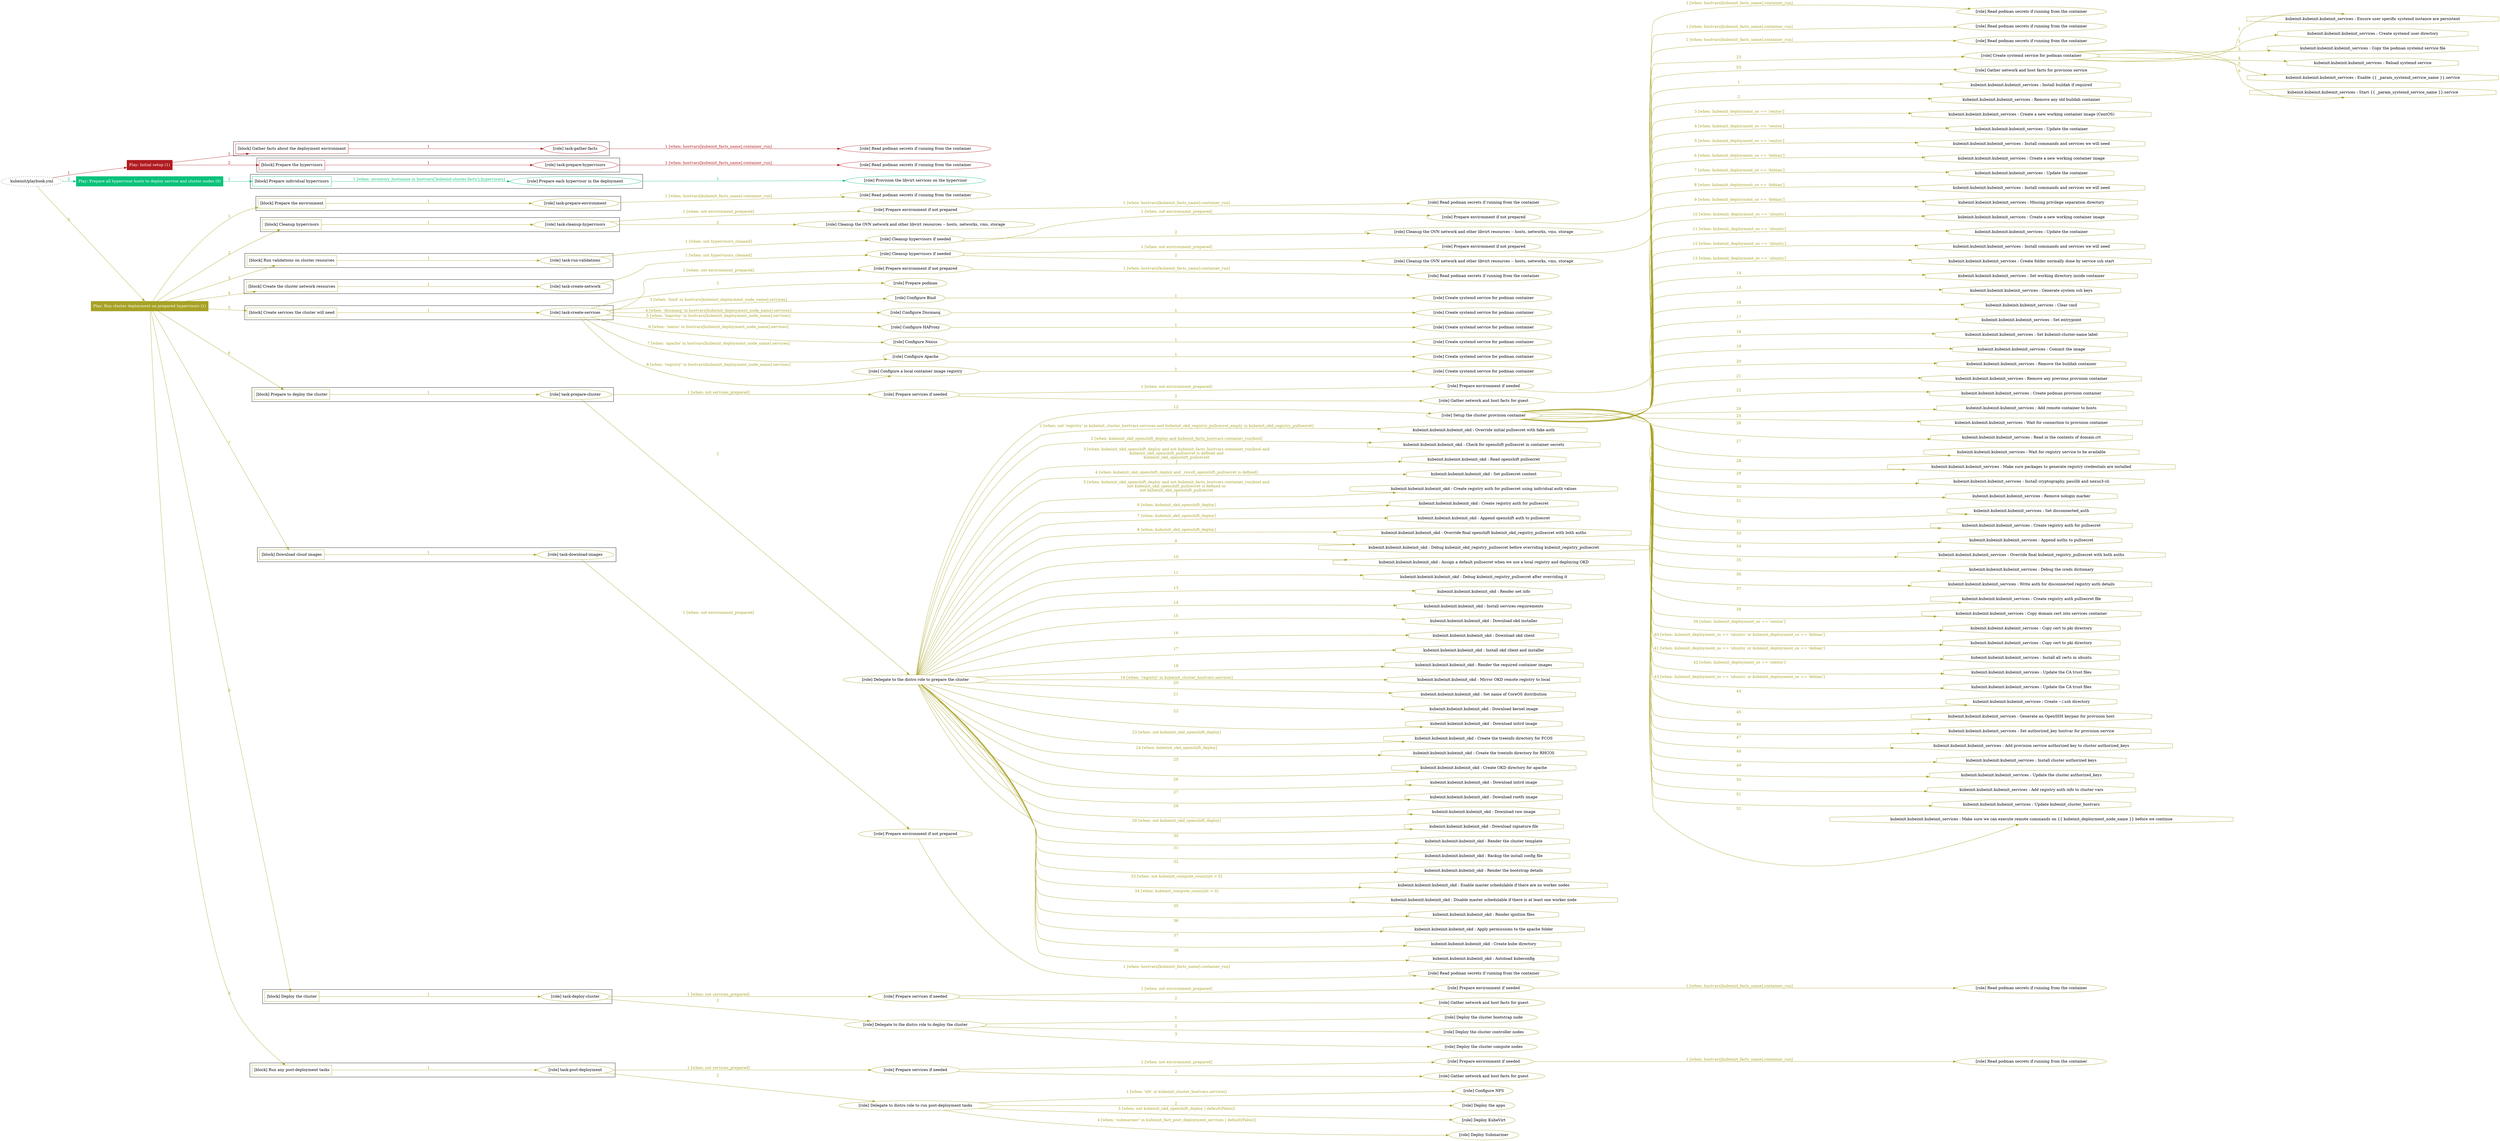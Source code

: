 digraph {
	graph [concentrate=true ordering=in rankdir=LR ratio=fill]
	edge [esep=5 sep=10]
	"kubeinit/playbook.yml" [id=root_node style=dotted]
	play_d380a46d [label="Play: Initial setup (1)" color="#b11b21" fontcolor="#ffffff" id=play_d380a46d shape=box style=filled tooltip=localhost]
	"kubeinit/playbook.yml" -> play_d380a46d [label="1 " color="#b11b21" fontcolor="#b11b21" id=edge_9cc09557 labeltooltip="1 " tooltip="1 "]
	subgraph "Read podman secrets if running from the container" {
		role_81a61972 [label="[role] Read podman secrets if running from the container" color="#b11b21" id=role_81a61972 tooltip="Read podman secrets if running from the container"]
	}
	subgraph "task-gather-facts" {
		role_2c07e8ef [label="[role] task-gather-facts" color="#b11b21" id=role_2c07e8ef tooltip="task-gather-facts"]
		role_2c07e8ef -> role_81a61972 [label="1 [when: hostvars[kubeinit_facts_name].container_run]" color="#b11b21" fontcolor="#b11b21" id=edge_8352c8f6 labeltooltip="1 [when: hostvars[kubeinit_facts_name].container_run]" tooltip="1 [when: hostvars[kubeinit_facts_name].container_run]"]
	}
	subgraph "Read podman secrets if running from the container" {
		role_0298df26 [label="[role] Read podman secrets if running from the container" color="#b11b21" id=role_0298df26 tooltip="Read podman secrets if running from the container"]
	}
	subgraph "task-prepare-hypervisors" {
		role_5041c01a [label="[role] task-prepare-hypervisors" color="#b11b21" id=role_5041c01a tooltip="task-prepare-hypervisors"]
		role_5041c01a -> role_0298df26 [label="1 [when: hostvars[kubeinit_facts_name].container_run]" color="#b11b21" fontcolor="#b11b21" id=edge_af70d9e6 labeltooltip="1 [when: hostvars[kubeinit_facts_name].container_run]" tooltip="1 [when: hostvars[kubeinit_facts_name].container_run]"]
	}
	subgraph "Play: Initial setup (1)" {
		play_d380a46d -> block_22e8ff53 [label=1 color="#b11b21" fontcolor="#b11b21" id=edge_7650b504 labeltooltip=1 tooltip=1]
		subgraph cluster_block_22e8ff53 {
			block_22e8ff53 [label="[block] Gather facts about the deployment environment" color="#b11b21" id=block_22e8ff53 labeltooltip="Gather facts about the deployment environment" shape=box tooltip="Gather facts about the deployment environment"]
			block_22e8ff53 -> role_2c07e8ef [label="1 " color="#b11b21" fontcolor="#b11b21" id=edge_b19fccfd labeltooltip="1 " tooltip="1 "]
		}
		play_d380a46d -> block_e477a69e [label=2 color="#b11b21" fontcolor="#b11b21" id=edge_880e8e36 labeltooltip=2 tooltip=2]
		subgraph cluster_block_e477a69e {
			block_e477a69e [label="[block] Prepare the hypervisors" color="#b11b21" id=block_e477a69e labeltooltip="Prepare the hypervisors" shape=box tooltip="Prepare the hypervisors"]
			block_e477a69e -> role_5041c01a [label="1 " color="#b11b21" fontcolor="#b11b21" id=edge_5930d4c2 labeltooltip="1 " tooltip="1 "]
		}
	}
	play_0d44ffd1 [label="Play: Prepare all hypervisor hosts to deploy service and cluster nodes (0)" color="#0ac27a" fontcolor="#ffffff" id=play_0d44ffd1 shape=box style=filled tooltip="Play: Prepare all hypervisor hosts to deploy service and cluster nodes (0)"]
	"kubeinit/playbook.yml" -> play_0d44ffd1 [label="2 " color="#0ac27a" fontcolor="#0ac27a" id=edge_10c2e7d5 labeltooltip="2 " tooltip="2 "]
	subgraph "Provision the libvirt services on the hypervisor" {
		role_98201ae4 [label="[role] Provision the libvirt services on the hypervisor" color="#0ac27a" id=role_98201ae4 tooltip="Provision the libvirt services on the hypervisor"]
	}
	subgraph "Prepare each hypervisor in the deployment" {
		role_5d9a59b6 [label="[role] Prepare each hypervisor in the deployment" color="#0ac27a" id=role_5d9a59b6 tooltip="Prepare each hypervisor in the deployment"]
		role_5d9a59b6 -> role_98201ae4 [label="1 " color="#0ac27a" fontcolor="#0ac27a" id=edge_2acc4a5c labeltooltip="1 " tooltip="1 "]
	}
	subgraph "Play: Prepare all hypervisor hosts to deploy service and cluster nodes (0)" {
		play_0d44ffd1 -> block_ef044c10 [label=1 color="#0ac27a" fontcolor="#0ac27a" id=edge_f4f79acd labeltooltip=1 tooltip=1]
		subgraph cluster_block_ef044c10 {
			block_ef044c10 [label="[block] Prepare individual hypervisors" color="#0ac27a" id=block_ef044c10 labeltooltip="Prepare individual hypervisors" shape=box tooltip="Prepare individual hypervisors"]
			block_ef044c10 -> role_5d9a59b6 [label="1 [when: inventory_hostname in hostvars['kubeinit-cluster-facts'].hypervisors]" color="#0ac27a" fontcolor="#0ac27a" id=edge_41ec9cdf labeltooltip="1 [when: inventory_hostname in hostvars['kubeinit-cluster-facts'].hypervisors]" tooltip="1 [when: inventory_hostname in hostvars['kubeinit-cluster-facts'].hypervisors]"]
		}
	}
	play_43f6a95e [label="Play: Run cluster deployment on prepared hypervisors (1)" color="#a7a225" fontcolor="#ffffff" id=play_43f6a95e shape=box style=filled tooltip=localhost]
	"kubeinit/playbook.yml" -> play_43f6a95e [label="3 " color="#a7a225" fontcolor="#a7a225" id=edge_5041150e labeltooltip="3 " tooltip="3 "]
	subgraph "Read podman secrets if running from the container" {
		role_6ac8ce01 [label="[role] Read podman secrets if running from the container" color="#a7a225" id=role_6ac8ce01 tooltip="Read podman secrets if running from the container"]
	}
	subgraph "task-prepare-environment" {
		role_b91f2c3f [label="[role] task-prepare-environment" color="#a7a225" id=role_b91f2c3f tooltip="task-prepare-environment"]
		role_b91f2c3f -> role_6ac8ce01 [label="1 [when: hostvars[kubeinit_facts_name].container_run]" color="#a7a225" fontcolor="#a7a225" id=edge_1ad10b0a labeltooltip="1 [when: hostvars[kubeinit_facts_name].container_run]" tooltip="1 [when: hostvars[kubeinit_facts_name].container_run]"]
	}
	subgraph "Read podman secrets if running from the container" {
		role_b82e8f05 [label="[role] Read podman secrets if running from the container" color="#a7a225" id=role_b82e8f05 tooltip="Read podman secrets if running from the container"]
	}
	subgraph "Prepare environment if not prepared" {
		role_6af0042c [label="[role] Prepare environment if not prepared" color="#a7a225" id=role_6af0042c tooltip="Prepare environment if not prepared"]
		role_6af0042c -> role_b82e8f05 [label="1 [when: hostvars[kubeinit_facts_name].container_run]" color="#a7a225" fontcolor="#a7a225" id=edge_46d315b0 labeltooltip="1 [when: hostvars[kubeinit_facts_name].container_run]" tooltip="1 [when: hostvars[kubeinit_facts_name].container_run]"]
	}
	subgraph "Cleanup the OVN network and other libvirt resources -- hosts, networks, vms, storage" {
		role_1b6a68b4 [label="[role] Cleanup the OVN network and other libvirt resources -- hosts, networks, vms, storage" color="#a7a225" id=role_1b6a68b4 tooltip="Cleanup the OVN network and other libvirt resources -- hosts, networks, vms, storage"]
	}
	subgraph "task-cleanup-hypervisors" {
		role_3a0cf040 [label="[role] task-cleanup-hypervisors" color="#a7a225" id=role_3a0cf040 tooltip="task-cleanup-hypervisors"]
		role_3a0cf040 -> role_6af0042c [label="1 [when: not environment_prepared]" color="#a7a225" fontcolor="#a7a225" id=edge_ae751ebd labeltooltip="1 [when: not environment_prepared]" tooltip="1 [when: not environment_prepared]"]
		role_3a0cf040 -> role_1b6a68b4 [label="2 " color="#a7a225" fontcolor="#a7a225" id=edge_decd147d labeltooltip="2 " tooltip="2 "]
	}
	subgraph "Read podman secrets if running from the container" {
		role_98734ad3 [label="[role] Read podman secrets if running from the container" color="#a7a225" id=role_98734ad3 tooltip="Read podman secrets if running from the container"]
	}
	subgraph "Prepare environment if not prepared" {
		role_ede71e7f [label="[role] Prepare environment if not prepared" color="#a7a225" id=role_ede71e7f tooltip="Prepare environment if not prepared"]
		role_ede71e7f -> role_98734ad3 [label="1 [when: hostvars[kubeinit_facts_name].container_run]" color="#a7a225" fontcolor="#a7a225" id=edge_8fd67e80 labeltooltip="1 [when: hostvars[kubeinit_facts_name].container_run]" tooltip="1 [when: hostvars[kubeinit_facts_name].container_run]"]
	}
	subgraph "Cleanup the OVN network and other libvirt resources -- hosts, networks, vms, storage" {
		role_c5f842ca [label="[role] Cleanup the OVN network and other libvirt resources -- hosts, networks, vms, storage" color="#a7a225" id=role_c5f842ca tooltip="Cleanup the OVN network and other libvirt resources -- hosts, networks, vms, storage"]
	}
	subgraph "Cleanup hypervisors if needed" {
		role_1faf4500 [label="[role] Cleanup hypervisors if needed" color="#a7a225" id=role_1faf4500 tooltip="Cleanup hypervisors if needed"]
		role_1faf4500 -> role_ede71e7f [label="1 [when: not environment_prepared]" color="#a7a225" fontcolor="#a7a225" id=edge_9e1acf53 labeltooltip="1 [when: not environment_prepared]" tooltip="1 [when: not environment_prepared]"]
		role_1faf4500 -> role_c5f842ca [label="2 " color="#a7a225" fontcolor="#a7a225" id=edge_dba859c2 labeltooltip="2 " tooltip="2 "]
	}
	subgraph "task-run-validations" {
		role_c6594ef6 [label="[role] task-run-validations" color="#a7a225" id=role_c6594ef6 tooltip="task-run-validations"]
		role_c6594ef6 -> role_1faf4500 [label="1 [when: not hypervisors_cleaned]" color="#a7a225" fontcolor="#a7a225" id=edge_c473b6cc labeltooltip="1 [when: not hypervisors_cleaned]" tooltip="1 [when: not hypervisors_cleaned]"]
	}
	subgraph "Read podman secrets if running from the container" {
		role_36eee164 [label="[role] Read podman secrets if running from the container" color="#a7a225" id=role_36eee164 tooltip="Read podman secrets if running from the container"]
	}
	subgraph "Prepare environment if not prepared" {
		role_5fd65fa5 [label="[role] Prepare environment if not prepared" color="#a7a225" id=role_5fd65fa5 tooltip="Prepare environment if not prepared"]
		role_5fd65fa5 -> role_36eee164 [label="1 [when: hostvars[kubeinit_facts_name].container_run]" color="#a7a225" fontcolor="#a7a225" id=edge_cfb7dbe8 labeltooltip="1 [when: hostvars[kubeinit_facts_name].container_run]" tooltip="1 [when: hostvars[kubeinit_facts_name].container_run]"]
	}
	subgraph "Cleanup the OVN network and other libvirt resources -- hosts, networks, vms, storage" {
		role_99a9b4c6 [label="[role] Cleanup the OVN network and other libvirt resources -- hosts, networks, vms, storage" color="#a7a225" id=role_99a9b4c6 tooltip="Cleanup the OVN network and other libvirt resources -- hosts, networks, vms, storage"]
	}
	subgraph "Cleanup hypervisors if needed" {
		role_cd322b05 [label="[role] Cleanup hypervisors if needed" color="#a7a225" id=role_cd322b05 tooltip="Cleanup hypervisors if needed"]
		role_cd322b05 -> role_5fd65fa5 [label="1 [when: not environment_prepared]" color="#a7a225" fontcolor="#a7a225" id=edge_be4a52c4 labeltooltip="1 [when: not environment_prepared]" tooltip="1 [when: not environment_prepared]"]
		role_cd322b05 -> role_99a9b4c6 [label="2 " color="#a7a225" fontcolor="#a7a225" id=edge_a6b053da labeltooltip="2 " tooltip="2 "]
	}
	subgraph "task-create-network" {
		role_e4d1a24d [label="[role] task-create-network" color="#a7a225" id=role_e4d1a24d tooltip="task-create-network"]
		role_e4d1a24d -> role_cd322b05 [label="1 [when: not hypervisors_cleaned]" color="#a7a225" fontcolor="#a7a225" id=edge_5e1d170c labeltooltip="1 [when: not hypervisors_cleaned]" tooltip="1 [when: not hypervisors_cleaned]"]
	}
	subgraph "Read podman secrets if running from the container" {
		role_55ee0fab [label="[role] Read podman secrets if running from the container" color="#a7a225" id=role_55ee0fab tooltip="Read podman secrets if running from the container"]
	}
	subgraph "Prepare environment if not prepared" {
		role_deea15d9 [label="[role] Prepare environment if not prepared" color="#a7a225" id=role_deea15d9 tooltip="Prepare environment if not prepared"]
		role_deea15d9 -> role_55ee0fab [label="1 [when: hostvars[kubeinit_facts_name].container_run]" color="#a7a225" fontcolor="#a7a225" id=edge_f672b733 labeltooltip="1 [when: hostvars[kubeinit_facts_name].container_run]" tooltip="1 [when: hostvars[kubeinit_facts_name].container_run]"]
	}
	subgraph "Prepare podman" {
		role_1c8e34a7 [label="[role] Prepare podman" color="#a7a225" id=role_1c8e34a7 tooltip="Prepare podman"]
	}
	subgraph "Create systemd service for podman container" {
		role_831129ab [label="[role] Create systemd service for podman container" color="#a7a225" id=role_831129ab tooltip="Create systemd service for podman container"]
	}
	subgraph "Configure Bind" {
		role_ce8ccd4c [label="[role] Configure Bind" color="#a7a225" id=role_ce8ccd4c tooltip="Configure Bind"]
		role_ce8ccd4c -> role_831129ab [label="1 " color="#a7a225" fontcolor="#a7a225" id=edge_2e109894 labeltooltip="1 " tooltip="1 "]
	}
	subgraph "Create systemd service for podman container" {
		role_402e31ac [label="[role] Create systemd service for podman container" color="#a7a225" id=role_402e31ac tooltip="Create systemd service for podman container"]
	}
	subgraph "Configure Dnsmasq" {
		role_9a99d1ff [label="[role] Configure Dnsmasq" color="#a7a225" id=role_9a99d1ff tooltip="Configure Dnsmasq"]
		role_9a99d1ff -> role_402e31ac [label="1 " color="#a7a225" fontcolor="#a7a225" id=edge_2bec6b42 labeltooltip="1 " tooltip="1 "]
	}
	subgraph "Create systemd service for podman container" {
		role_875bb468 [label="[role] Create systemd service for podman container" color="#a7a225" id=role_875bb468 tooltip="Create systemd service for podman container"]
	}
	subgraph "Configure HAProxy" {
		role_b8ffe5d3 [label="[role] Configure HAProxy" color="#a7a225" id=role_b8ffe5d3 tooltip="Configure HAProxy"]
		role_b8ffe5d3 -> role_875bb468 [label="1 " color="#a7a225" fontcolor="#a7a225" id=edge_a7ba0faf labeltooltip="1 " tooltip="1 "]
	}
	subgraph "Create systemd service for podman container" {
		role_1a172b31 [label="[role] Create systemd service for podman container" color="#a7a225" id=role_1a172b31 tooltip="Create systemd service for podman container"]
	}
	subgraph "Configure Nexus" {
		role_5da9b130 [label="[role] Configure Nexus" color="#a7a225" id=role_5da9b130 tooltip="Configure Nexus"]
		role_5da9b130 -> role_1a172b31 [label="1 " color="#a7a225" fontcolor="#a7a225" id=edge_d79f679f labeltooltip="1 " tooltip="1 "]
	}
	subgraph "Create systemd service for podman container" {
		role_08ac144b [label="[role] Create systemd service for podman container" color="#a7a225" id=role_08ac144b tooltip="Create systemd service for podman container"]
	}
	subgraph "Configure Apache" {
		role_bfa83568 [label="[role] Configure Apache" color="#a7a225" id=role_bfa83568 tooltip="Configure Apache"]
		role_bfa83568 -> role_08ac144b [label="1 " color="#a7a225" fontcolor="#a7a225" id=edge_60353c21 labeltooltip="1 " tooltip="1 "]
	}
	subgraph "Create systemd service for podman container" {
		role_22bda542 [label="[role] Create systemd service for podman container" color="#a7a225" id=role_22bda542 tooltip="Create systemd service for podman container"]
	}
	subgraph "Configure a local container image registry" {
		role_3a4f3799 [label="[role] Configure a local container image registry" color="#a7a225" id=role_3a4f3799 tooltip="Configure a local container image registry"]
		role_3a4f3799 -> role_22bda542 [label="1 " color="#a7a225" fontcolor="#a7a225" id=edge_e0e8c6db labeltooltip="1 " tooltip="1 "]
	}
	subgraph "task-create-services" {
		role_f71779ce [label="[role] task-create-services" color="#a7a225" id=role_f71779ce tooltip="task-create-services"]
		role_f71779ce -> role_deea15d9 [label="1 [when: not environment_prepared]" color="#a7a225" fontcolor="#a7a225" id=edge_d574b3b8 labeltooltip="1 [when: not environment_prepared]" tooltip="1 [when: not environment_prepared]"]
		role_f71779ce -> role_1c8e34a7 [label="2 " color="#a7a225" fontcolor="#a7a225" id=edge_a076fee1 labeltooltip="2 " tooltip="2 "]
		role_f71779ce -> role_ce8ccd4c [label="3 [when: 'bind' in hostvars[kubeinit_deployment_node_name].services]" color="#a7a225" fontcolor="#a7a225" id=edge_280ab70a labeltooltip="3 [when: 'bind' in hostvars[kubeinit_deployment_node_name].services]" tooltip="3 [when: 'bind' in hostvars[kubeinit_deployment_node_name].services]"]
		role_f71779ce -> role_9a99d1ff [label="4 [when: 'dnsmasq' in hostvars[kubeinit_deployment_node_name].services]" color="#a7a225" fontcolor="#a7a225" id=edge_67720a71 labeltooltip="4 [when: 'dnsmasq' in hostvars[kubeinit_deployment_node_name].services]" tooltip="4 [when: 'dnsmasq' in hostvars[kubeinit_deployment_node_name].services]"]
		role_f71779ce -> role_b8ffe5d3 [label="5 [when: 'haproxy' in hostvars[kubeinit_deployment_node_name].services]" color="#a7a225" fontcolor="#a7a225" id=edge_b4ac2377 labeltooltip="5 [when: 'haproxy' in hostvars[kubeinit_deployment_node_name].services]" tooltip="5 [when: 'haproxy' in hostvars[kubeinit_deployment_node_name].services]"]
		role_f71779ce -> role_5da9b130 [label="6 [when: 'nexus' in hostvars[kubeinit_deployment_node_name].services]" color="#a7a225" fontcolor="#a7a225" id=edge_99044bb6 labeltooltip="6 [when: 'nexus' in hostvars[kubeinit_deployment_node_name].services]" tooltip="6 [when: 'nexus' in hostvars[kubeinit_deployment_node_name].services]"]
		role_f71779ce -> role_bfa83568 [label="7 [when: 'apache' in hostvars[kubeinit_deployment_node_name].services]" color="#a7a225" fontcolor="#a7a225" id=edge_49df57a5 labeltooltip="7 [when: 'apache' in hostvars[kubeinit_deployment_node_name].services]" tooltip="7 [when: 'apache' in hostvars[kubeinit_deployment_node_name].services]"]
		role_f71779ce -> role_3a4f3799 [label="8 [when: 'registry' in hostvars[kubeinit_deployment_node_name].services]" color="#a7a225" fontcolor="#a7a225" id=edge_810a7505 labeltooltip="8 [when: 'registry' in hostvars[kubeinit_deployment_node_name].services]" tooltip="8 [when: 'registry' in hostvars[kubeinit_deployment_node_name].services]"]
	}
	subgraph "Read podman secrets if running from the container" {
		role_43ae7dd2 [label="[role] Read podman secrets if running from the container" color="#a7a225" id=role_43ae7dd2 tooltip="Read podman secrets if running from the container"]
	}
	subgraph "Prepare environment if needed" {
		role_3cdb3718 [label="[role] Prepare environment if needed" color="#a7a225" id=role_3cdb3718 tooltip="Prepare environment if needed"]
		role_3cdb3718 -> role_43ae7dd2 [label="1 [when: hostvars[kubeinit_facts_name].container_run]" color="#a7a225" fontcolor="#a7a225" id=edge_5b90bc78 labeltooltip="1 [when: hostvars[kubeinit_facts_name].container_run]" tooltip="1 [when: hostvars[kubeinit_facts_name].container_run]"]
	}
	subgraph "Gather network and host facts for guest" {
		role_6c179922 [label="[role] Gather network and host facts for guest" color="#a7a225" id=role_6c179922 tooltip="Gather network and host facts for guest"]
	}
	subgraph "Prepare services if needed" {
		role_e193bfd4 [label="[role] Prepare services if needed" color="#a7a225" id=role_e193bfd4 tooltip="Prepare services if needed"]
		role_e193bfd4 -> role_3cdb3718 [label="1 [when: not environment_prepared]" color="#a7a225" fontcolor="#a7a225" id=edge_978955d8 labeltooltip="1 [when: not environment_prepared]" tooltip="1 [when: not environment_prepared]"]
		role_e193bfd4 -> role_6c179922 [label="2 " color="#a7a225" fontcolor="#a7a225" id=edge_17833cc7 labeltooltip="2 " tooltip="2 "]
	}
	subgraph "Create systemd service for podman container" {
		role_c397cf14 [label="[role] Create systemd service for podman container" color="#a7a225" id=role_c397cf14 tooltip="Create systemd service for podman container"]
		task_07b56b28 [label="kubeinit.kubeinit.kubeinit_services : Ensure user specific systemd instance are persistent" color="#a7a225" id=task_07b56b28 shape=octagon tooltip="kubeinit.kubeinit.kubeinit_services : Ensure user specific systemd instance are persistent"]
		role_c397cf14 -> task_07b56b28 [label="1 " color="#a7a225" fontcolor="#a7a225" id=edge_bd381ad0 labeltooltip="1 " tooltip="1 "]
		task_25b08611 [label="kubeinit.kubeinit.kubeinit_services : Create systemd user directory" color="#a7a225" id=task_25b08611 shape=octagon tooltip="kubeinit.kubeinit.kubeinit_services : Create systemd user directory"]
		role_c397cf14 -> task_25b08611 [label="2 " color="#a7a225" fontcolor="#a7a225" id=edge_426051fe labeltooltip="2 " tooltip="2 "]
		task_173891a9 [label="kubeinit.kubeinit.kubeinit_services : Copy the podman systemd service file" color="#a7a225" id=task_173891a9 shape=octagon tooltip="kubeinit.kubeinit.kubeinit_services : Copy the podman systemd service file"]
		role_c397cf14 -> task_173891a9 [label="3 " color="#a7a225" fontcolor="#a7a225" id=edge_71267525 labeltooltip="3 " tooltip="3 "]
		task_f9bd85bc [label="kubeinit.kubeinit.kubeinit_services : Reload systemd service" color="#a7a225" id=task_f9bd85bc shape=octagon tooltip="kubeinit.kubeinit.kubeinit_services : Reload systemd service"]
		role_c397cf14 -> task_f9bd85bc [label="4 " color="#a7a225" fontcolor="#a7a225" id=edge_b9ac9eda labeltooltip="4 " tooltip="4 "]
		task_466f1baa [label="kubeinit.kubeinit.kubeinit_services : Enable {{ _param_systemd_service_name }}.service" color="#a7a225" id=task_466f1baa shape=octagon tooltip="kubeinit.kubeinit.kubeinit_services : Enable {{ _param_systemd_service_name }}.service"]
		role_c397cf14 -> task_466f1baa [label="5 " color="#a7a225" fontcolor="#a7a225" id=edge_bdd08ded labeltooltip="5 " tooltip="5 "]
		task_c814ddf2 [label="kubeinit.kubeinit.kubeinit_services : Start {{ _param_systemd_service_name }}.service" color="#a7a225" id=task_c814ddf2 shape=octagon tooltip="kubeinit.kubeinit.kubeinit_services : Start {{ _param_systemd_service_name }}.service"]
		role_c397cf14 -> task_c814ddf2 [label="6 " color="#a7a225" fontcolor="#a7a225" id=edge_9e5b32a4 labeltooltip="6 " tooltip="6 "]
	}
	subgraph "Gather network and host facts for provision service" {
		role_e5b70367 [label="[role] Gather network and host facts for provision service" color="#a7a225" id=role_e5b70367 tooltip="Gather network and host facts for provision service"]
	}
	subgraph "Setup the cluster provision container" {
		role_d2e855d6 [label="[role] Setup the cluster provision container" color="#a7a225" id=role_d2e855d6 tooltip="Setup the cluster provision container"]
		task_599e0223 [label="kubeinit.kubeinit.kubeinit_services : Install buildah if required" color="#a7a225" id=task_599e0223 shape=octagon tooltip="kubeinit.kubeinit.kubeinit_services : Install buildah if required"]
		role_d2e855d6 -> task_599e0223 [label="1 " color="#a7a225" fontcolor="#a7a225" id=edge_29e3496c labeltooltip="1 " tooltip="1 "]
		task_144c82c5 [label="kubeinit.kubeinit.kubeinit_services : Remove any old buildah container" color="#a7a225" id=task_144c82c5 shape=octagon tooltip="kubeinit.kubeinit.kubeinit_services : Remove any old buildah container"]
		role_d2e855d6 -> task_144c82c5 [label="2 " color="#a7a225" fontcolor="#a7a225" id=edge_e956fb38 labeltooltip="2 " tooltip="2 "]
		task_a2aeee5a [label="kubeinit.kubeinit.kubeinit_services : Create a new working container image (CentOS)" color="#a7a225" id=task_a2aeee5a shape=octagon tooltip="kubeinit.kubeinit.kubeinit_services : Create a new working container image (CentOS)"]
		role_d2e855d6 -> task_a2aeee5a [label="3 [when: kubeinit_deployment_os == 'centos']" color="#a7a225" fontcolor="#a7a225" id=edge_ebe286d7 labeltooltip="3 [when: kubeinit_deployment_os == 'centos']" tooltip="3 [when: kubeinit_deployment_os == 'centos']"]
		task_61d71669 [label="kubeinit.kubeinit.kubeinit_services : Update the container" color="#a7a225" id=task_61d71669 shape=octagon tooltip="kubeinit.kubeinit.kubeinit_services : Update the container"]
		role_d2e855d6 -> task_61d71669 [label="4 [when: kubeinit_deployment_os == 'centos']" color="#a7a225" fontcolor="#a7a225" id=edge_22c9e70b labeltooltip="4 [when: kubeinit_deployment_os == 'centos']" tooltip="4 [when: kubeinit_deployment_os == 'centos']"]
		task_73e8f9b1 [label="kubeinit.kubeinit.kubeinit_services : Install commands and services we will need" color="#a7a225" id=task_73e8f9b1 shape=octagon tooltip="kubeinit.kubeinit.kubeinit_services : Install commands and services we will need"]
		role_d2e855d6 -> task_73e8f9b1 [label="5 [when: kubeinit_deployment_os == 'centos']" color="#a7a225" fontcolor="#a7a225" id=edge_e662df4e labeltooltip="5 [when: kubeinit_deployment_os == 'centos']" tooltip="5 [when: kubeinit_deployment_os == 'centos']"]
		task_407a4ca2 [label="kubeinit.kubeinit.kubeinit_services : Create a new working container image" color="#a7a225" id=task_407a4ca2 shape=octagon tooltip="kubeinit.kubeinit.kubeinit_services : Create a new working container image"]
		role_d2e855d6 -> task_407a4ca2 [label="6 [when: kubeinit_deployment_os == 'debian']" color="#a7a225" fontcolor="#a7a225" id=edge_e768f832 labeltooltip="6 [when: kubeinit_deployment_os == 'debian']" tooltip="6 [when: kubeinit_deployment_os == 'debian']"]
		task_c312e3a9 [label="kubeinit.kubeinit.kubeinit_services : Update the container" color="#a7a225" id=task_c312e3a9 shape=octagon tooltip="kubeinit.kubeinit.kubeinit_services : Update the container"]
		role_d2e855d6 -> task_c312e3a9 [label="7 [when: kubeinit_deployment_os == 'debian']" color="#a7a225" fontcolor="#a7a225" id=edge_a5710146 labeltooltip="7 [when: kubeinit_deployment_os == 'debian']" tooltip="7 [when: kubeinit_deployment_os == 'debian']"]
		task_670c9dfb [label="kubeinit.kubeinit.kubeinit_services : Install commands and services we will need" color="#a7a225" id=task_670c9dfb shape=octagon tooltip="kubeinit.kubeinit.kubeinit_services : Install commands and services we will need"]
		role_d2e855d6 -> task_670c9dfb [label="8 [when: kubeinit_deployment_os == 'debian']" color="#a7a225" fontcolor="#a7a225" id=edge_6d4dd92e labeltooltip="8 [when: kubeinit_deployment_os == 'debian']" tooltip="8 [when: kubeinit_deployment_os == 'debian']"]
		task_4ddeaef7 [label="kubeinit.kubeinit.kubeinit_services : Missing privilege separation directory" color="#a7a225" id=task_4ddeaef7 shape=octagon tooltip="kubeinit.kubeinit.kubeinit_services : Missing privilege separation directory"]
		role_d2e855d6 -> task_4ddeaef7 [label="9 [when: kubeinit_deployment_os == 'debian']" color="#a7a225" fontcolor="#a7a225" id=edge_59ee1c7d labeltooltip="9 [when: kubeinit_deployment_os == 'debian']" tooltip="9 [when: kubeinit_deployment_os == 'debian']"]
		task_337e9e6d [label="kubeinit.kubeinit.kubeinit_services : Create a new working container image" color="#a7a225" id=task_337e9e6d shape=octagon tooltip="kubeinit.kubeinit.kubeinit_services : Create a new working container image"]
		role_d2e855d6 -> task_337e9e6d [label="10 [when: kubeinit_deployment_os == 'ubuntu']" color="#a7a225" fontcolor="#a7a225" id=edge_60a9dc38 labeltooltip="10 [when: kubeinit_deployment_os == 'ubuntu']" tooltip="10 [when: kubeinit_deployment_os == 'ubuntu']"]
		task_9a4c5890 [label="kubeinit.kubeinit.kubeinit_services : Update the container" color="#a7a225" id=task_9a4c5890 shape=octagon tooltip="kubeinit.kubeinit.kubeinit_services : Update the container"]
		role_d2e855d6 -> task_9a4c5890 [label="11 [when: kubeinit_deployment_os == 'ubuntu']" color="#a7a225" fontcolor="#a7a225" id=edge_a1f8e681 labeltooltip="11 [when: kubeinit_deployment_os == 'ubuntu']" tooltip="11 [when: kubeinit_deployment_os == 'ubuntu']"]
		task_46f33031 [label="kubeinit.kubeinit.kubeinit_services : Install commands and services we will need" color="#a7a225" id=task_46f33031 shape=octagon tooltip="kubeinit.kubeinit.kubeinit_services : Install commands and services we will need"]
		role_d2e855d6 -> task_46f33031 [label="12 [when: kubeinit_deployment_os == 'ubuntu']" color="#a7a225" fontcolor="#a7a225" id=edge_543759ff labeltooltip="12 [when: kubeinit_deployment_os == 'ubuntu']" tooltip="12 [when: kubeinit_deployment_os == 'ubuntu']"]
		task_0df37762 [label="kubeinit.kubeinit.kubeinit_services : Create folder normally done by service ssh start" color="#a7a225" id=task_0df37762 shape=octagon tooltip="kubeinit.kubeinit.kubeinit_services : Create folder normally done by service ssh start"]
		role_d2e855d6 -> task_0df37762 [label="13 [when: kubeinit_deployment_os == 'ubuntu']" color="#a7a225" fontcolor="#a7a225" id=edge_cfe9c729 labeltooltip="13 [when: kubeinit_deployment_os == 'ubuntu']" tooltip="13 [when: kubeinit_deployment_os == 'ubuntu']"]
		task_d357074d [label="kubeinit.kubeinit.kubeinit_services : Set working directory inside container" color="#a7a225" id=task_d357074d shape=octagon tooltip="kubeinit.kubeinit.kubeinit_services : Set working directory inside container"]
		role_d2e855d6 -> task_d357074d [label="14 " color="#a7a225" fontcolor="#a7a225" id=edge_5d1a88ef labeltooltip="14 " tooltip="14 "]
		task_f2338644 [label="kubeinit.kubeinit.kubeinit_services : Generate system ssh keys" color="#a7a225" id=task_f2338644 shape=octagon tooltip="kubeinit.kubeinit.kubeinit_services : Generate system ssh keys"]
		role_d2e855d6 -> task_f2338644 [label="15 " color="#a7a225" fontcolor="#a7a225" id=edge_0037138e labeltooltip="15 " tooltip="15 "]
		task_30664e1d [label="kubeinit.kubeinit.kubeinit_services : Clear cmd" color="#a7a225" id=task_30664e1d shape=octagon tooltip="kubeinit.kubeinit.kubeinit_services : Clear cmd"]
		role_d2e855d6 -> task_30664e1d [label="16 " color="#a7a225" fontcolor="#a7a225" id=edge_8d9ac399 labeltooltip="16 " tooltip="16 "]
		task_838d150c [label="kubeinit.kubeinit.kubeinit_services : Set entrypoint" color="#a7a225" id=task_838d150c shape=octagon tooltip="kubeinit.kubeinit.kubeinit_services : Set entrypoint"]
		role_d2e855d6 -> task_838d150c [label="17 " color="#a7a225" fontcolor="#a7a225" id=edge_66949b65 labeltooltip="17 " tooltip="17 "]
		task_7d247bfb [label="kubeinit.kubeinit.kubeinit_services : Set kubeinit-cluster-name label" color="#a7a225" id=task_7d247bfb shape=octagon tooltip="kubeinit.kubeinit.kubeinit_services : Set kubeinit-cluster-name label"]
		role_d2e855d6 -> task_7d247bfb [label="18 " color="#a7a225" fontcolor="#a7a225" id=edge_4419d205 labeltooltip="18 " tooltip="18 "]
		task_3bc241ef [label="kubeinit.kubeinit.kubeinit_services : Commit the image" color="#a7a225" id=task_3bc241ef shape=octagon tooltip="kubeinit.kubeinit.kubeinit_services : Commit the image"]
		role_d2e855d6 -> task_3bc241ef [label="19 " color="#a7a225" fontcolor="#a7a225" id=edge_7fd4df5f labeltooltip="19 " tooltip="19 "]
		task_0b5c1b69 [label="kubeinit.kubeinit.kubeinit_services : Remove the buildah container" color="#a7a225" id=task_0b5c1b69 shape=octagon tooltip="kubeinit.kubeinit.kubeinit_services : Remove the buildah container"]
		role_d2e855d6 -> task_0b5c1b69 [label="20 " color="#a7a225" fontcolor="#a7a225" id=edge_4fe8939a labeltooltip="20 " tooltip="20 "]
		task_06a2bcc8 [label="kubeinit.kubeinit.kubeinit_services : Remove any previous provision container" color="#a7a225" id=task_06a2bcc8 shape=octagon tooltip="kubeinit.kubeinit.kubeinit_services : Remove any previous provision container"]
		role_d2e855d6 -> task_06a2bcc8 [label="21 " color="#a7a225" fontcolor="#a7a225" id=edge_ddbdf8c1 labeltooltip="21 " tooltip="21 "]
		task_7ad9404c [label="kubeinit.kubeinit.kubeinit_services : Create podman provision container" color="#a7a225" id=task_7ad9404c shape=octagon tooltip="kubeinit.kubeinit.kubeinit_services : Create podman provision container"]
		role_d2e855d6 -> task_7ad9404c [label="22 " color="#a7a225" fontcolor="#a7a225" id=edge_54c9bb02 labeltooltip="22 " tooltip="22 "]
		role_d2e855d6 -> role_c397cf14 [label="23 " color="#a7a225" fontcolor="#a7a225" id=edge_7bd04626 labeltooltip="23 " tooltip="23 "]
		task_1e0decc8 [label="kubeinit.kubeinit.kubeinit_services : Add remote container to hosts" color="#a7a225" id=task_1e0decc8 shape=octagon tooltip="kubeinit.kubeinit.kubeinit_services : Add remote container to hosts"]
		role_d2e855d6 -> task_1e0decc8 [label="24 " color="#a7a225" fontcolor="#a7a225" id=edge_dd7fb71a labeltooltip="24 " tooltip="24 "]
		task_5ed9dec5 [label="kubeinit.kubeinit.kubeinit_services : Wait for connection to provision container" color="#a7a225" id=task_5ed9dec5 shape=octagon tooltip="kubeinit.kubeinit.kubeinit_services : Wait for connection to provision container"]
		role_d2e855d6 -> task_5ed9dec5 [label="25 " color="#a7a225" fontcolor="#a7a225" id=edge_6606ea02 labeltooltip="25 " tooltip="25 "]
		task_c158ed19 [label="kubeinit.kubeinit.kubeinit_services : Read in the contents of domain.crt" color="#a7a225" id=task_c158ed19 shape=octagon tooltip="kubeinit.kubeinit.kubeinit_services : Read in the contents of domain.crt"]
		role_d2e855d6 -> task_c158ed19 [label="26 " color="#a7a225" fontcolor="#a7a225" id=edge_0c5ff554 labeltooltip="26 " tooltip="26 "]
		task_b563579e [label="kubeinit.kubeinit.kubeinit_services : Wait for registry service to be available" color="#a7a225" id=task_b563579e shape=octagon tooltip="kubeinit.kubeinit.kubeinit_services : Wait for registry service to be available"]
		role_d2e855d6 -> task_b563579e [label="27 " color="#a7a225" fontcolor="#a7a225" id=edge_84ddabcf labeltooltip="27 " tooltip="27 "]
		task_56652fa4 [label="kubeinit.kubeinit.kubeinit_services : Make sure packages to generate registry credentials are installed" color="#a7a225" id=task_56652fa4 shape=octagon tooltip="kubeinit.kubeinit.kubeinit_services : Make sure packages to generate registry credentials are installed"]
		role_d2e855d6 -> task_56652fa4 [label="28 " color="#a7a225" fontcolor="#a7a225" id=edge_7e25e954 labeltooltip="28 " tooltip="28 "]
		task_4694d5ec [label="kubeinit.kubeinit.kubeinit_services : Install cryptography, passlib and nexus3-cli" color="#a7a225" id=task_4694d5ec shape=octagon tooltip="kubeinit.kubeinit.kubeinit_services : Install cryptography, passlib and nexus3-cli"]
		role_d2e855d6 -> task_4694d5ec [label="29 " color="#a7a225" fontcolor="#a7a225" id=edge_d746db21 labeltooltip="29 " tooltip="29 "]
		task_5a738780 [label="kubeinit.kubeinit.kubeinit_services : Remove nologin marker" color="#a7a225" id=task_5a738780 shape=octagon tooltip="kubeinit.kubeinit.kubeinit_services : Remove nologin marker"]
		role_d2e855d6 -> task_5a738780 [label="30 " color="#a7a225" fontcolor="#a7a225" id=edge_305be42a labeltooltip="30 " tooltip="30 "]
		task_b55ba7f4 [label="kubeinit.kubeinit.kubeinit_services : Set disconnected_auth" color="#a7a225" id=task_b55ba7f4 shape=octagon tooltip="kubeinit.kubeinit.kubeinit_services : Set disconnected_auth"]
		role_d2e855d6 -> task_b55ba7f4 [label="31 " color="#a7a225" fontcolor="#a7a225" id=edge_a64ce03f labeltooltip="31 " tooltip="31 "]
		task_f8314f50 [label="kubeinit.kubeinit.kubeinit_services : Create registry auth for pullsecret" color="#a7a225" id=task_f8314f50 shape=octagon tooltip="kubeinit.kubeinit.kubeinit_services : Create registry auth for pullsecret"]
		role_d2e855d6 -> task_f8314f50 [label="32 " color="#a7a225" fontcolor="#a7a225" id=edge_0cf72a62 labeltooltip="32 " tooltip="32 "]
		task_19d435bd [label="kubeinit.kubeinit.kubeinit_services : Append auths to pullsecret" color="#a7a225" id=task_19d435bd shape=octagon tooltip="kubeinit.kubeinit.kubeinit_services : Append auths to pullsecret"]
		role_d2e855d6 -> task_19d435bd [label="33 " color="#a7a225" fontcolor="#a7a225" id=edge_3001f0e6 labeltooltip="33 " tooltip="33 "]
		task_4bdcb69c [label="kubeinit.kubeinit.kubeinit_services : Override final kubeinit_registry_pullsecret with both auths" color="#a7a225" id=task_4bdcb69c shape=octagon tooltip="kubeinit.kubeinit.kubeinit_services : Override final kubeinit_registry_pullsecret with both auths"]
		role_d2e855d6 -> task_4bdcb69c [label="34 " color="#a7a225" fontcolor="#a7a225" id=edge_77e500ad labeltooltip="34 " tooltip="34 "]
		task_008644e8 [label="kubeinit.kubeinit.kubeinit_services : Debug the creds dictionary" color="#a7a225" id=task_008644e8 shape=octagon tooltip="kubeinit.kubeinit.kubeinit_services : Debug the creds dictionary"]
		role_d2e855d6 -> task_008644e8 [label="35 " color="#a7a225" fontcolor="#a7a225" id=edge_16a5aa1f labeltooltip="35 " tooltip="35 "]
		task_4094f126 [label="kubeinit.kubeinit.kubeinit_services : Write auth for disconnected registry auth details" color="#a7a225" id=task_4094f126 shape=octagon tooltip="kubeinit.kubeinit.kubeinit_services : Write auth for disconnected registry auth details"]
		role_d2e855d6 -> task_4094f126 [label="36 " color="#a7a225" fontcolor="#a7a225" id=edge_7d136f35 labeltooltip="36 " tooltip="36 "]
		task_8849ad5b [label="kubeinit.kubeinit.kubeinit_services : Create registry auth pullsecret file" color="#a7a225" id=task_8849ad5b shape=octagon tooltip="kubeinit.kubeinit.kubeinit_services : Create registry auth pullsecret file"]
		role_d2e855d6 -> task_8849ad5b [label="37 " color="#a7a225" fontcolor="#a7a225" id=edge_01419859 labeltooltip="37 " tooltip="37 "]
		task_b38629b1 [label="kubeinit.kubeinit.kubeinit_services : Copy domain cert into services container" color="#a7a225" id=task_b38629b1 shape=octagon tooltip="kubeinit.kubeinit.kubeinit_services : Copy domain cert into services container"]
		role_d2e855d6 -> task_b38629b1 [label="38 " color="#a7a225" fontcolor="#a7a225" id=edge_a499e5f2 labeltooltip="38 " tooltip="38 "]
		task_d5a2fb24 [label="kubeinit.kubeinit.kubeinit_services : Copy cert to pki directory" color="#a7a225" id=task_d5a2fb24 shape=octagon tooltip="kubeinit.kubeinit.kubeinit_services : Copy cert to pki directory"]
		role_d2e855d6 -> task_d5a2fb24 [label="39 [when: kubeinit_deployment_os == 'centos']" color="#a7a225" fontcolor="#a7a225" id=edge_7b723b8b labeltooltip="39 [when: kubeinit_deployment_os == 'centos']" tooltip="39 [when: kubeinit_deployment_os == 'centos']"]
		task_5f5ff6a1 [label="kubeinit.kubeinit.kubeinit_services : Copy cert to pki directory" color="#a7a225" id=task_5f5ff6a1 shape=octagon tooltip="kubeinit.kubeinit.kubeinit_services : Copy cert to pki directory"]
		role_d2e855d6 -> task_5f5ff6a1 [label="40 [when: kubeinit_deployment_os == 'ubuntu' or kubeinit_deployment_os == 'debian']" color="#a7a225" fontcolor="#a7a225" id=edge_6fe1e2d2 labeltooltip="40 [when: kubeinit_deployment_os == 'ubuntu' or kubeinit_deployment_os == 'debian']" tooltip="40 [when: kubeinit_deployment_os == 'ubuntu' or kubeinit_deployment_os == 'debian']"]
		task_afab1188 [label="kubeinit.kubeinit.kubeinit_services : Install all certs in ubuntu" color="#a7a225" id=task_afab1188 shape=octagon tooltip="kubeinit.kubeinit.kubeinit_services : Install all certs in ubuntu"]
		role_d2e855d6 -> task_afab1188 [label="41 [when: kubeinit_deployment_os == 'ubuntu' or kubeinit_deployment_os == 'debian']" color="#a7a225" fontcolor="#a7a225" id=edge_20fecf0b labeltooltip="41 [when: kubeinit_deployment_os == 'ubuntu' or kubeinit_deployment_os == 'debian']" tooltip="41 [when: kubeinit_deployment_os == 'ubuntu' or kubeinit_deployment_os == 'debian']"]
		task_7e78fd2d [label="kubeinit.kubeinit.kubeinit_services : Update the CA trust files" color="#a7a225" id=task_7e78fd2d shape=octagon tooltip="kubeinit.kubeinit.kubeinit_services : Update the CA trust files"]
		role_d2e855d6 -> task_7e78fd2d [label="42 [when: kubeinit_deployment_os == 'centos']" color="#a7a225" fontcolor="#a7a225" id=edge_1059881c labeltooltip="42 [when: kubeinit_deployment_os == 'centos']" tooltip="42 [when: kubeinit_deployment_os == 'centos']"]
		task_7e572602 [label="kubeinit.kubeinit.kubeinit_services : Update the CA trust files" color="#a7a225" id=task_7e572602 shape=octagon tooltip="kubeinit.kubeinit.kubeinit_services : Update the CA trust files"]
		role_d2e855d6 -> task_7e572602 [label="43 [when: kubeinit_deployment_os == 'ubuntu' or kubeinit_deployment_os == 'debian']" color="#a7a225" fontcolor="#a7a225" id=edge_07327a7e labeltooltip="43 [when: kubeinit_deployment_os == 'ubuntu' or kubeinit_deployment_os == 'debian']" tooltip="43 [when: kubeinit_deployment_os == 'ubuntu' or kubeinit_deployment_os == 'debian']"]
		task_bd1ec209 [label="kubeinit.kubeinit.kubeinit_services : Create ~/.ssh directory" color="#a7a225" id=task_bd1ec209 shape=octagon tooltip="kubeinit.kubeinit.kubeinit_services : Create ~/.ssh directory"]
		role_d2e855d6 -> task_bd1ec209 [label="44 " color="#a7a225" fontcolor="#a7a225" id=edge_539cd09c labeltooltip="44 " tooltip="44 "]
		task_d8f2baac [label="kubeinit.kubeinit.kubeinit_services : Generate an OpenSSH keypair for provision host" color="#a7a225" id=task_d8f2baac shape=octagon tooltip="kubeinit.kubeinit.kubeinit_services : Generate an OpenSSH keypair for provision host"]
		role_d2e855d6 -> task_d8f2baac [label="45 " color="#a7a225" fontcolor="#a7a225" id=edge_10451be3 labeltooltip="45 " tooltip="45 "]
		task_66ae8fb8 [label="kubeinit.kubeinit.kubeinit_services : Set authorized_key hostvar for provision service" color="#a7a225" id=task_66ae8fb8 shape=octagon tooltip="kubeinit.kubeinit.kubeinit_services : Set authorized_key hostvar for provision service"]
		role_d2e855d6 -> task_66ae8fb8 [label="46 " color="#a7a225" fontcolor="#a7a225" id=edge_de72f335 labeltooltip="46 " tooltip="46 "]
		task_3a0ea547 [label="kubeinit.kubeinit.kubeinit_services : Add provision service authorized key to cluster authorized_keys" color="#a7a225" id=task_3a0ea547 shape=octagon tooltip="kubeinit.kubeinit.kubeinit_services : Add provision service authorized key to cluster authorized_keys"]
		role_d2e855d6 -> task_3a0ea547 [label="47 " color="#a7a225" fontcolor="#a7a225" id=edge_92aa2d94 labeltooltip="47 " tooltip="47 "]
		task_9c849abd [label="kubeinit.kubeinit.kubeinit_services : Install cluster authorized keys" color="#a7a225" id=task_9c849abd shape=octagon tooltip="kubeinit.kubeinit.kubeinit_services : Install cluster authorized keys"]
		role_d2e855d6 -> task_9c849abd [label="48 " color="#a7a225" fontcolor="#a7a225" id=edge_056b6b22 labeltooltip="48 " tooltip="48 "]
		task_994c5e2f [label="kubeinit.kubeinit.kubeinit_services : Update the cluster authorized_keys" color="#a7a225" id=task_994c5e2f shape=octagon tooltip="kubeinit.kubeinit.kubeinit_services : Update the cluster authorized_keys"]
		role_d2e855d6 -> task_994c5e2f [label="49 " color="#a7a225" fontcolor="#a7a225" id=edge_603db5ed labeltooltip="49 " tooltip="49 "]
		task_a60c3f95 [label="kubeinit.kubeinit.kubeinit_services : Add registry auth info to cluster vars" color="#a7a225" id=task_a60c3f95 shape=octagon tooltip="kubeinit.kubeinit.kubeinit_services : Add registry auth info to cluster vars"]
		role_d2e855d6 -> task_a60c3f95 [label="50 " color="#a7a225" fontcolor="#a7a225" id=edge_5589e064 labeltooltip="50 " tooltip="50 "]
		task_8f0d3bf3 [label="kubeinit.kubeinit.kubeinit_services : Update kubeinit_cluster_hostvars" color="#a7a225" id=task_8f0d3bf3 shape=octagon tooltip="kubeinit.kubeinit.kubeinit_services : Update kubeinit_cluster_hostvars"]
		role_d2e855d6 -> task_8f0d3bf3 [label="51 " color="#a7a225" fontcolor="#a7a225" id=edge_e2939363 labeltooltip="51 " tooltip="51 "]
		task_c16235b7 [label="kubeinit.kubeinit.kubeinit_services : Make sure we can execute remote commands on {{ kubeinit_deployment_node_name }} before we continue" color="#a7a225" id=task_c16235b7 shape=octagon tooltip="kubeinit.kubeinit.kubeinit_services : Make sure we can execute remote commands on {{ kubeinit_deployment_node_name }} before we continue"]
		role_d2e855d6 -> task_c16235b7 [label="52 " color="#a7a225" fontcolor="#a7a225" id=edge_97c88b51 labeltooltip="52 " tooltip="52 "]
		role_d2e855d6 -> role_e5b70367 [label="53 " color="#a7a225" fontcolor="#a7a225" id=edge_f5c3e982 labeltooltip="53 " tooltip="53 "]
	}
	subgraph "Delegate to the distro role to prepare the cluster" {
		role_df1b0499 [label="[role] Delegate to the distro role to prepare the cluster" color="#a7a225" id=role_df1b0499 tooltip="Delegate to the distro role to prepare the cluster"]
		task_4135ee48 [label="kubeinit.kubeinit.kubeinit_okd : Override initial pullsecret with fake auth" color="#a7a225" id=task_4135ee48 shape=octagon tooltip="kubeinit.kubeinit.kubeinit_okd : Override initial pullsecret with fake auth"]
		role_df1b0499 -> task_4135ee48 [label="1 [when: not 'registry' in kubeinit_cluster_hostvars.services and kubeinit_okd_registry_pullsecret_empty in kubeinit_okd_registry_pullsecret]" color="#a7a225" fontcolor="#a7a225" id=edge_15ffb4e7 labeltooltip="1 [when: not 'registry' in kubeinit_cluster_hostvars.services and kubeinit_okd_registry_pullsecret_empty in kubeinit_okd_registry_pullsecret]" tooltip="1 [when: not 'registry' in kubeinit_cluster_hostvars.services and kubeinit_okd_registry_pullsecret_empty in kubeinit_okd_registry_pullsecret]"]
		task_ed4725ed [label="kubeinit.kubeinit.kubeinit_okd : Check for openshift pullsecret in container secrets" color="#a7a225" id=task_ed4725ed shape=octagon tooltip="kubeinit.kubeinit.kubeinit_okd : Check for openshift pullsecret in container secrets"]
		role_df1b0499 -> task_ed4725ed [label="2 [when: kubeinit_okd_openshift_deploy and kubeinit_facts_hostvars.container_run|bool]" color="#a7a225" fontcolor="#a7a225" id=edge_771900e9 labeltooltip="2 [when: kubeinit_okd_openshift_deploy and kubeinit_facts_hostvars.container_run|bool]" tooltip="2 [when: kubeinit_okd_openshift_deploy and kubeinit_facts_hostvars.container_run|bool]"]
		task_62bcbccf [label="kubeinit.kubeinit.kubeinit_okd : Read openshift pullsecret" color="#a7a225" id=task_62bcbccf shape=octagon tooltip="kubeinit.kubeinit.kubeinit_okd : Read openshift pullsecret"]
		role_df1b0499 -> task_62bcbccf [label="3 [when: kubeinit_okd_openshift_deploy and not kubeinit_facts_hostvars.container_run|bool and
kubeinit_okd_openshift_pullsecret is defined and
kubeinit_okd_openshift_pullsecret
]" color="#a7a225" fontcolor="#a7a225" id=edge_9de61c92 labeltooltip="3 [when: kubeinit_okd_openshift_deploy and not kubeinit_facts_hostvars.container_run|bool and
kubeinit_okd_openshift_pullsecret is defined and
kubeinit_okd_openshift_pullsecret
]" tooltip="3 [when: kubeinit_okd_openshift_deploy and not kubeinit_facts_hostvars.container_run|bool and
kubeinit_okd_openshift_pullsecret is defined and
kubeinit_okd_openshift_pullsecret
]"]
		task_b9253555 [label="kubeinit.kubeinit.kubeinit_okd : Set pullsecret content" color="#a7a225" id=task_b9253555 shape=octagon tooltip="kubeinit.kubeinit.kubeinit_okd : Set pullsecret content"]
		role_df1b0499 -> task_b9253555 [label="4 [when: kubeinit_okd_openshift_deploy and _result_openshift_pullsecret is defined]" color="#a7a225" fontcolor="#a7a225" id=edge_bf61372b labeltooltip="4 [when: kubeinit_okd_openshift_deploy and _result_openshift_pullsecret is defined]" tooltip="4 [when: kubeinit_okd_openshift_deploy and _result_openshift_pullsecret is defined]"]
		task_6a19dfff [label="kubeinit.kubeinit.kubeinit_okd : Create registry auth for pullsecret using individual auth values" color="#a7a225" id=task_6a19dfff shape=octagon tooltip="kubeinit.kubeinit.kubeinit_okd : Create registry auth for pullsecret using individual auth values"]
		role_df1b0499 -> task_6a19dfff [label="5 [when: kubeinit_okd_openshift_deploy and not kubeinit_facts_hostvars.container_run|bool and
not kubeinit_okd_openshift_pullsecret is defined or
not kubeinit_okd_openshift_pullsecret
]" color="#a7a225" fontcolor="#a7a225" id=edge_5d886a34 labeltooltip="5 [when: kubeinit_okd_openshift_deploy and not kubeinit_facts_hostvars.container_run|bool and
not kubeinit_okd_openshift_pullsecret is defined or
not kubeinit_okd_openshift_pullsecret
]" tooltip="5 [when: kubeinit_okd_openshift_deploy and not kubeinit_facts_hostvars.container_run|bool and
not kubeinit_okd_openshift_pullsecret is defined or
not kubeinit_okd_openshift_pullsecret
]"]
		task_5282e73a [label="kubeinit.kubeinit.kubeinit_okd : Create registry auth for pullsecret" color="#a7a225" id=task_5282e73a shape=octagon tooltip="kubeinit.kubeinit.kubeinit_okd : Create registry auth for pullsecret"]
		role_df1b0499 -> task_5282e73a [label="6 [when: kubeinit_okd_openshift_deploy]" color="#a7a225" fontcolor="#a7a225" id=edge_0c9c8a6e labeltooltip="6 [when: kubeinit_okd_openshift_deploy]" tooltip="6 [when: kubeinit_okd_openshift_deploy]"]
		task_b310c3a8 [label="kubeinit.kubeinit.kubeinit_okd : Append openshift auth to pullsecret" color="#a7a225" id=task_b310c3a8 shape=octagon tooltip="kubeinit.kubeinit.kubeinit_okd : Append openshift auth to pullsecret"]
		role_df1b0499 -> task_b310c3a8 [label="7 [when: kubeinit_okd_openshift_deploy]" color="#a7a225" fontcolor="#a7a225" id=edge_ce954ce0 labeltooltip="7 [when: kubeinit_okd_openshift_deploy]" tooltip="7 [when: kubeinit_okd_openshift_deploy]"]
		task_f1856a78 [label="kubeinit.kubeinit.kubeinit_okd : Override final openshift kubeinit_okd_registry_pullsecret with both auths" color="#a7a225" id=task_f1856a78 shape=octagon tooltip="kubeinit.kubeinit.kubeinit_okd : Override final openshift kubeinit_okd_registry_pullsecret with both auths"]
		role_df1b0499 -> task_f1856a78 [label="8 [when: kubeinit_okd_openshift_deploy]" color="#a7a225" fontcolor="#a7a225" id=edge_bc4d1cf8 labeltooltip="8 [when: kubeinit_okd_openshift_deploy]" tooltip="8 [when: kubeinit_okd_openshift_deploy]"]
		task_4eca8cf5 [label="kubeinit.kubeinit.kubeinit_okd : Debug kubeinit_okd_registry_pullsecret before overriding kubeinit_registry_pullsecret" color="#a7a225" id=task_4eca8cf5 shape=octagon tooltip="kubeinit.kubeinit.kubeinit_okd : Debug kubeinit_okd_registry_pullsecret before overriding kubeinit_registry_pullsecret"]
		role_df1b0499 -> task_4eca8cf5 [label="9 " color="#a7a225" fontcolor="#a7a225" id=edge_2d68ce3e labeltooltip="9 " tooltip="9 "]
		task_cb1d9134 [label="kubeinit.kubeinit.kubeinit_okd : Assign a default pullsecret when we use a local registry and deploying OKD" color="#a7a225" id=task_cb1d9134 shape=octagon tooltip="kubeinit.kubeinit.kubeinit_okd : Assign a default pullsecret when we use a local registry and deploying OKD"]
		role_df1b0499 -> task_cb1d9134 [label="10 " color="#a7a225" fontcolor="#a7a225" id=edge_1231e11b labeltooltip="10 " tooltip="10 "]
		task_676065e7 [label="kubeinit.kubeinit.kubeinit_okd : Debug kubeinit_registry_pullsecret after overriding it" color="#a7a225" id=task_676065e7 shape=octagon tooltip="kubeinit.kubeinit.kubeinit_okd : Debug kubeinit_registry_pullsecret after overriding it"]
		role_df1b0499 -> task_676065e7 [label="11 " color="#a7a225" fontcolor="#a7a225" id=edge_e5568ca3 labeltooltip="11 " tooltip="11 "]
		role_df1b0499 -> role_d2e855d6 [label="12 " color="#a7a225" fontcolor="#a7a225" id=edge_a656516a labeltooltip="12 " tooltip="12 "]
		task_838db359 [label="kubeinit.kubeinit.kubeinit_okd : Render net info" color="#a7a225" id=task_838db359 shape=octagon tooltip="kubeinit.kubeinit.kubeinit_okd : Render net info"]
		role_df1b0499 -> task_838db359 [label="13 " color="#a7a225" fontcolor="#a7a225" id=edge_29c7075b labeltooltip="13 " tooltip="13 "]
		task_f495604c [label="kubeinit.kubeinit.kubeinit_okd : Install services requirements" color="#a7a225" id=task_f495604c shape=octagon tooltip="kubeinit.kubeinit.kubeinit_okd : Install services requirements"]
		role_df1b0499 -> task_f495604c [label="14 " color="#a7a225" fontcolor="#a7a225" id=edge_98005493 labeltooltip="14 " tooltip="14 "]
		task_a536c06d [label="kubeinit.kubeinit.kubeinit_okd : Download okd installer" color="#a7a225" id=task_a536c06d shape=octagon tooltip="kubeinit.kubeinit.kubeinit_okd : Download okd installer"]
		role_df1b0499 -> task_a536c06d [label="15 " color="#a7a225" fontcolor="#a7a225" id=edge_1ec52790 labeltooltip="15 " tooltip="15 "]
		task_ffefb13e [label="kubeinit.kubeinit.kubeinit_okd : Download okd client" color="#a7a225" id=task_ffefb13e shape=octagon tooltip="kubeinit.kubeinit.kubeinit_okd : Download okd client"]
		role_df1b0499 -> task_ffefb13e [label="16 " color="#a7a225" fontcolor="#a7a225" id=edge_b8abd8ed labeltooltip="16 " tooltip="16 "]
		task_bf3e4840 [label="kubeinit.kubeinit.kubeinit_okd : Install okd client and installer" color="#a7a225" id=task_bf3e4840 shape=octagon tooltip="kubeinit.kubeinit.kubeinit_okd : Install okd client and installer"]
		role_df1b0499 -> task_bf3e4840 [label="17 " color="#a7a225" fontcolor="#a7a225" id=edge_647503eb labeltooltip="17 " tooltip="17 "]
		task_24c3694c [label="kubeinit.kubeinit.kubeinit_okd : Render the required container images" color="#a7a225" id=task_24c3694c shape=octagon tooltip="kubeinit.kubeinit.kubeinit_okd : Render the required container images"]
		role_df1b0499 -> task_24c3694c [label="18 " color="#a7a225" fontcolor="#a7a225" id=edge_857e4996 labeltooltip="18 " tooltip="18 "]
		task_8987d211 [label="kubeinit.kubeinit.kubeinit_okd : Mirror OKD remote registry to local" color="#a7a225" id=task_8987d211 shape=octagon tooltip="kubeinit.kubeinit.kubeinit_okd : Mirror OKD remote registry to local"]
		role_df1b0499 -> task_8987d211 [label="19 [when: 'registry' in kubeinit_cluster_hostvars.services]" color="#a7a225" fontcolor="#a7a225" id=edge_c55a9c93 labeltooltip="19 [when: 'registry' in kubeinit_cluster_hostvars.services]" tooltip="19 [when: 'registry' in kubeinit_cluster_hostvars.services]"]
		task_a60cd080 [label="kubeinit.kubeinit.kubeinit_okd : Set name of CoreOS distribution" color="#a7a225" id=task_a60cd080 shape=octagon tooltip="kubeinit.kubeinit.kubeinit_okd : Set name of CoreOS distribution"]
		role_df1b0499 -> task_a60cd080 [label="20 " color="#a7a225" fontcolor="#a7a225" id=edge_9a05b9be labeltooltip="20 " tooltip="20 "]
		task_552bb458 [label="kubeinit.kubeinit.kubeinit_okd : Download kernel image" color="#a7a225" id=task_552bb458 shape=octagon tooltip="kubeinit.kubeinit.kubeinit_okd : Download kernel image"]
		role_df1b0499 -> task_552bb458 [label="21 " color="#a7a225" fontcolor="#a7a225" id=edge_c2ce9cc1 labeltooltip="21 " tooltip="21 "]
		task_60aec57c [label="kubeinit.kubeinit.kubeinit_okd : Download initrd image" color="#a7a225" id=task_60aec57c shape=octagon tooltip="kubeinit.kubeinit.kubeinit_okd : Download initrd image"]
		role_df1b0499 -> task_60aec57c [label="22 " color="#a7a225" fontcolor="#a7a225" id=edge_075c96b9 labeltooltip="22 " tooltip="22 "]
		task_47db1a42 [label="kubeinit.kubeinit.kubeinit_okd : Create the treeinfo directory for FCOS" color="#a7a225" id=task_47db1a42 shape=octagon tooltip="kubeinit.kubeinit.kubeinit_okd : Create the treeinfo directory for FCOS"]
		role_df1b0499 -> task_47db1a42 [label="23 [when: not kubeinit_okd_openshift_deploy]" color="#a7a225" fontcolor="#a7a225" id=edge_b9ea469f labeltooltip="23 [when: not kubeinit_okd_openshift_deploy]" tooltip="23 [when: not kubeinit_okd_openshift_deploy]"]
		task_491b9819 [label="kubeinit.kubeinit.kubeinit_okd : Create the treeinfo directory for RHCOS" color="#a7a225" id=task_491b9819 shape=octagon tooltip="kubeinit.kubeinit.kubeinit_okd : Create the treeinfo directory for RHCOS"]
		role_df1b0499 -> task_491b9819 [label="24 [when: kubeinit_okd_openshift_deploy]" color="#a7a225" fontcolor="#a7a225" id=edge_3175fde7 labeltooltip="24 [when: kubeinit_okd_openshift_deploy]" tooltip="24 [when: kubeinit_okd_openshift_deploy]"]
		task_4c5d7c08 [label="kubeinit.kubeinit.kubeinit_okd : Create OKD directory for apache" color="#a7a225" id=task_4c5d7c08 shape=octagon tooltip="kubeinit.kubeinit.kubeinit_okd : Create OKD directory for apache"]
		role_df1b0499 -> task_4c5d7c08 [label="25 " color="#a7a225" fontcolor="#a7a225" id=edge_900779cb labeltooltip="25 " tooltip="25 "]
		task_9554e9e6 [label="kubeinit.kubeinit.kubeinit_okd : Download initrd image" color="#a7a225" id=task_9554e9e6 shape=octagon tooltip="kubeinit.kubeinit.kubeinit_okd : Download initrd image"]
		role_df1b0499 -> task_9554e9e6 [label="26 " color="#a7a225" fontcolor="#a7a225" id=edge_e45a9a72 labeltooltip="26 " tooltip="26 "]
		task_cbabc9f6 [label="kubeinit.kubeinit.kubeinit_okd : Download rootfs image" color="#a7a225" id=task_cbabc9f6 shape=octagon tooltip="kubeinit.kubeinit.kubeinit_okd : Download rootfs image"]
		role_df1b0499 -> task_cbabc9f6 [label="27 " color="#a7a225" fontcolor="#a7a225" id=edge_822949ee labeltooltip="27 " tooltip="27 "]
		task_0264436f [label="kubeinit.kubeinit.kubeinit_okd : Download raw image" color="#a7a225" id=task_0264436f shape=octagon tooltip="kubeinit.kubeinit.kubeinit_okd : Download raw image"]
		role_df1b0499 -> task_0264436f [label="28 " color="#a7a225" fontcolor="#a7a225" id=edge_d1e24bb4 labeltooltip="28 " tooltip="28 "]
		task_c4606d78 [label="kubeinit.kubeinit.kubeinit_okd : Download signature file" color="#a7a225" id=task_c4606d78 shape=octagon tooltip="kubeinit.kubeinit.kubeinit_okd : Download signature file"]
		role_df1b0499 -> task_c4606d78 [label="29 [when: not kubeinit_okd_openshift_deploy]" color="#a7a225" fontcolor="#a7a225" id=edge_2e173485 labeltooltip="29 [when: not kubeinit_okd_openshift_deploy]" tooltip="29 [when: not kubeinit_okd_openshift_deploy]"]
		task_853b47af [label="kubeinit.kubeinit.kubeinit_okd : Render the cluster template" color="#a7a225" id=task_853b47af shape=octagon tooltip="kubeinit.kubeinit.kubeinit_okd : Render the cluster template"]
		role_df1b0499 -> task_853b47af [label="30 " color="#a7a225" fontcolor="#a7a225" id=edge_a9c61e6a labeltooltip="30 " tooltip="30 "]
		task_11eba3c4 [label="kubeinit.kubeinit.kubeinit_okd : Backup the install config file" color="#a7a225" id=task_11eba3c4 shape=octagon tooltip="kubeinit.kubeinit.kubeinit_okd : Backup the install config file"]
		role_df1b0499 -> task_11eba3c4 [label="31 " color="#a7a225" fontcolor="#a7a225" id=edge_41c1840f labeltooltip="31 " tooltip="31 "]
		task_936cf14a [label="kubeinit.kubeinit.kubeinit_okd : Render the bootstrap details" color="#a7a225" id=task_936cf14a shape=octagon tooltip="kubeinit.kubeinit.kubeinit_okd : Render the bootstrap details"]
		role_df1b0499 -> task_936cf14a [label="32 " color="#a7a225" fontcolor="#a7a225" id=edge_c6676d5b labeltooltip="32 " tooltip="32 "]
		task_766d79de [label="kubeinit.kubeinit.kubeinit_okd : Enable master schedulable if there are no worker nodes" color="#a7a225" id=task_766d79de shape=octagon tooltip="kubeinit.kubeinit.kubeinit_okd : Enable master schedulable if there are no worker nodes"]
		role_df1b0499 -> task_766d79de [label="33 [when: not kubeinit_compute_count|int > 0]" color="#a7a225" fontcolor="#a7a225" id=edge_b63fcabb labeltooltip="33 [when: not kubeinit_compute_count|int > 0]" tooltip="33 [when: not kubeinit_compute_count|int > 0]"]
		task_f83ceedc [label="kubeinit.kubeinit.kubeinit_okd : Disable master schedulable if there is at least one worker node" color="#a7a225" id=task_f83ceedc shape=octagon tooltip="kubeinit.kubeinit.kubeinit_okd : Disable master schedulable if there is at least one worker node"]
		role_df1b0499 -> task_f83ceedc [label="34 [when: kubeinit_compute_count|int > 0]" color="#a7a225" fontcolor="#a7a225" id=edge_f3c2eec6 labeltooltip="34 [when: kubeinit_compute_count|int > 0]" tooltip="34 [when: kubeinit_compute_count|int > 0]"]
		task_016359cd [label="kubeinit.kubeinit.kubeinit_okd : Render ignition files" color="#a7a225" id=task_016359cd shape=octagon tooltip="kubeinit.kubeinit.kubeinit_okd : Render ignition files"]
		role_df1b0499 -> task_016359cd [label="35 " color="#a7a225" fontcolor="#a7a225" id=edge_a6152009 labeltooltip="35 " tooltip="35 "]
		task_a12e8d37 [label="kubeinit.kubeinit.kubeinit_okd : Apply permissions to the apache folder" color="#a7a225" id=task_a12e8d37 shape=octagon tooltip="kubeinit.kubeinit.kubeinit_okd : Apply permissions to the apache folder"]
		role_df1b0499 -> task_a12e8d37 [label="36 " color="#a7a225" fontcolor="#a7a225" id=edge_d789ffd5 labeltooltip="36 " tooltip="36 "]
		task_eeabc181 [label="kubeinit.kubeinit.kubeinit_okd : Create kube directory" color="#a7a225" id=task_eeabc181 shape=octagon tooltip="kubeinit.kubeinit.kubeinit_okd : Create kube directory"]
		role_df1b0499 -> task_eeabc181 [label="37 " color="#a7a225" fontcolor="#a7a225" id=edge_50c27212 labeltooltip="37 " tooltip="37 "]
		task_8937fb8a [label="kubeinit.kubeinit.kubeinit_okd : Autoload kubeconfig" color="#a7a225" id=task_8937fb8a shape=octagon tooltip="kubeinit.kubeinit.kubeinit_okd : Autoload kubeconfig"]
		role_df1b0499 -> task_8937fb8a [label="38 " color="#a7a225" fontcolor="#a7a225" id=edge_593a6c5c labeltooltip="38 " tooltip="38 "]
	}
	subgraph "task-prepare-cluster" {
		role_b6144c8c [label="[role] task-prepare-cluster" color="#a7a225" id=role_b6144c8c tooltip="task-prepare-cluster"]
		role_b6144c8c -> role_e193bfd4 [label="1 [when: not services_prepared]" color="#a7a225" fontcolor="#a7a225" id=edge_c3e996e3 labeltooltip="1 [when: not services_prepared]" tooltip="1 [when: not services_prepared]"]
		role_b6144c8c -> role_df1b0499 [label="2 " color="#a7a225" fontcolor="#a7a225" id=edge_1136c7a3 labeltooltip="2 " tooltip="2 "]
	}
	subgraph "Read podman secrets if running from the container" {
		role_70fb15c9 [label="[role] Read podman secrets if running from the container" color="#a7a225" id=role_70fb15c9 tooltip="Read podman secrets if running from the container"]
	}
	subgraph "Prepare environment if not prepared" {
		role_7704e20b [label="[role] Prepare environment if not prepared" color="#a7a225" id=role_7704e20b tooltip="Prepare environment if not prepared"]
		role_7704e20b -> role_70fb15c9 [label="1 [when: hostvars[kubeinit_facts_name].container_run]" color="#a7a225" fontcolor="#a7a225" id=edge_b16fb094 labeltooltip="1 [when: hostvars[kubeinit_facts_name].container_run]" tooltip="1 [when: hostvars[kubeinit_facts_name].container_run]"]
	}
	subgraph "task-download-images" {
		role_2ed636bb [label="[role] task-download-images" color="#a7a225" id=role_2ed636bb tooltip="task-download-images"]
		role_2ed636bb -> role_7704e20b [label="1 [when: not environment_prepared]" color="#a7a225" fontcolor="#a7a225" id=edge_2a942927 labeltooltip="1 [when: not environment_prepared]" tooltip="1 [when: not environment_prepared]"]
	}
	subgraph "Read podman secrets if running from the container" {
		role_60d7221b [label="[role] Read podman secrets if running from the container" color="#a7a225" id=role_60d7221b tooltip="Read podman secrets if running from the container"]
	}
	subgraph "Prepare environment if needed" {
		role_ee971b31 [label="[role] Prepare environment if needed" color="#a7a225" id=role_ee971b31 tooltip="Prepare environment if needed"]
		role_ee971b31 -> role_60d7221b [label="1 [when: hostvars[kubeinit_facts_name].container_run]" color="#a7a225" fontcolor="#a7a225" id=edge_04b7a2c6 labeltooltip="1 [when: hostvars[kubeinit_facts_name].container_run]" tooltip="1 [when: hostvars[kubeinit_facts_name].container_run]"]
	}
	subgraph "Gather network and host facts for guest" {
		role_ce36b630 [label="[role] Gather network and host facts for guest" color="#a7a225" id=role_ce36b630 tooltip="Gather network and host facts for guest"]
	}
	subgraph "Prepare services if needed" {
		role_4e8bd069 [label="[role] Prepare services if needed" color="#a7a225" id=role_4e8bd069 tooltip="Prepare services if needed"]
		role_4e8bd069 -> role_ee971b31 [label="1 [when: not environment_prepared]" color="#a7a225" fontcolor="#a7a225" id=edge_1c734027 labeltooltip="1 [when: not environment_prepared]" tooltip="1 [when: not environment_prepared]"]
		role_4e8bd069 -> role_ce36b630 [label="2 " color="#a7a225" fontcolor="#a7a225" id=edge_eb8bbfc2 labeltooltip="2 " tooltip="2 "]
	}
	subgraph "Deploy the cluster bootstrap node" {
		role_e96d8c8d [label="[role] Deploy the cluster bootstrap node" color="#a7a225" id=role_e96d8c8d tooltip="Deploy the cluster bootstrap node"]
	}
	subgraph "Deploy the cluster controller nodes" {
		role_72b03a20 [label="[role] Deploy the cluster controller nodes" color="#a7a225" id=role_72b03a20 tooltip="Deploy the cluster controller nodes"]
	}
	subgraph "Deploy the cluster compute nodes" {
		role_ec929e22 [label="[role] Deploy the cluster compute nodes" color="#a7a225" id=role_ec929e22 tooltip="Deploy the cluster compute nodes"]
	}
	subgraph "Delegate to the distro role to deploy the cluster" {
		role_fe12f12d [label="[role] Delegate to the distro role to deploy the cluster" color="#a7a225" id=role_fe12f12d tooltip="Delegate to the distro role to deploy the cluster"]
		role_fe12f12d -> role_e96d8c8d [label="1 " color="#a7a225" fontcolor="#a7a225" id=edge_2685b87a labeltooltip="1 " tooltip="1 "]
		role_fe12f12d -> role_72b03a20 [label="2 " color="#a7a225" fontcolor="#a7a225" id=edge_ed455b85 labeltooltip="2 " tooltip="2 "]
		role_fe12f12d -> role_ec929e22 [label="3 " color="#a7a225" fontcolor="#a7a225" id=edge_9e155874 labeltooltip="3 " tooltip="3 "]
	}
	subgraph "task-deploy-cluster" {
		role_e01af7d5 [label="[role] task-deploy-cluster" color="#a7a225" id=role_e01af7d5 tooltip="task-deploy-cluster"]
		role_e01af7d5 -> role_4e8bd069 [label="1 [when: not services_prepared]" color="#a7a225" fontcolor="#a7a225" id=edge_cb593531 labeltooltip="1 [when: not services_prepared]" tooltip="1 [when: not services_prepared]"]
		role_e01af7d5 -> role_fe12f12d [label="2 " color="#a7a225" fontcolor="#a7a225" id=edge_f21158d4 labeltooltip="2 " tooltip="2 "]
	}
	subgraph "Read podman secrets if running from the container" {
		role_67f66605 [label="[role] Read podman secrets if running from the container" color="#a7a225" id=role_67f66605 tooltip="Read podman secrets if running from the container"]
	}
	subgraph "Prepare environment if needed" {
		role_e2cd4f5e [label="[role] Prepare environment if needed" color="#a7a225" id=role_e2cd4f5e tooltip="Prepare environment if needed"]
		role_e2cd4f5e -> role_67f66605 [label="1 [when: hostvars[kubeinit_facts_name].container_run]" color="#a7a225" fontcolor="#a7a225" id=edge_70b2fd42 labeltooltip="1 [when: hostvars[kubeinit_facts_name].container_run]" tooltip="1 [when: hostvars[kubeinit_facts_name].container_run]"]
	}
	subgraph "Gather network and host facts for guest" {
		role_e67ae686 [label="[role] Gather network and host facts for guest" color="#a7a225" id=role_e67ae686 tooltip="Gather network and host facts for guest"]
	}
	subgraph "Prepare services if needed" {
		role_74417dd6 [label="[role] Prepare services if needed" color="#a7a225" id=role_74417dd6 tooltip="Prepare services if needed"]
		role_74417dd6 -> role_e2cd4f5e [label="1 [when: not environment_prepared]" color="#a7a225" fontcolor="#a7a225" id=edge_b2c54fa3 labeltooltip="1 [when: not environment_prepared]" tooltip="1 [when: not environment_prepared]"]
		role_74417dd6 -> role_e67ae686 [label="2 " color="#a7a225" fontcolor="#a7a225" id=edge_b93c0701 labeltooltip="2 " tooltip="2 "]
	}
	subgraph "Configure NFS" {
		role_74889efb [label="[role] Configure NFS" color="#a7a225" id=role_74889efb tooltip="Configure NFS"]
	}
	subgraph "Deploy the apps" {
		role_579a4595 [label="[role] Deploy the apps" color="#a7a225" id=role_579a4595 tooltip="Deploy the apps"]
	}
	subgraph "Deploy KubeVirt" {
		role_4a665ab8 [label="[role] Deploy KubeVirt" color="#a7a225" id=role_4a665ab8 tooltip="Deploy KubeVirt"]
	}
	subgraph "Deploy Submariner" {
		role_ceb0eabe [label="[role] Deploy Submariner" color="#a7a225" id=role_ceb0eabe tooltip="Deploy Submariner"]
	}
	subgraph "Delegate to distro role to run post-deployment tasks" {
		role_03cea6f7 [label="[role] Delegate to distro role to run post-deployment tasks" color="#a7a225" id=role_03cea6f7 tooltip="Delegate to distro role to run post-deployment tasks"]
		role_03cea6f7 -> role_74889efb [label="1 [when: 'nfs' in kubeinit_cluster_hostvars.services]" color="#a7a225" fontcolor="#a7a225" id=edge_6b2d78b1 labeltooltip="1 [when: 'nfs' in kubeinit_cluster_hostvars.services]" tooltip="1 [when: 'nfs' in kubeinit_cluster_hostvars.services]"]
		role_03cea6f7 -> role_579a4595 [label="2 " color="#a7a225" fontcolor="#a7a225" id=edge_2c3b144c labeltooltip="2 " tooltip="2 "]
		role_03cea6f7 -> role_4a665ab8 [label="3 [when: not kubeinit_okd_openshift_deploy | default(False)]" color="#a7a225" fontcolor="#a7a225" id=edge_2a3ddb69 labeltooltip="3 [when: not kubeinit_okd_openshift_deploy | default(False)]" tooltip="3 [when: not kubeinit_okd_openshift_deploy | default(False)]"]
		role_03cea6f7 -> role_ceb0eabe [label="4 [when: 'submariner' in kubeinit_fact_post_deployment_services | default(False)]" color="#a7a225" fontcolor="#a7a225" id=edge_8f9052d0 labeltooltip="4 [when: 'submariner' in kubeinit_fact_post_deployment_services | default(False)]" tooltip="4 [when: 'submariner' in kubeinit_fact_post_deployment_services | default(False)]"]
	}
	subgraph "task-post-deployment" {
		role_6809b9ea [label="[role] task-post-deployment" color="#a7a225" id=role_6809b9ea tooltip="task-post-deployment"]
		role_6809b9ea -> role_74417dd6 [label="1 [when: not services_prepared]" color="#a7a225" fontcolor="#a7a225" id=edge_395bc64d labeltooltip="1 [when: not services_prepared]" tooltip="1 [when: not services_prepared]"]
		role_6809b9ea -> role_03cea6f7 [label="2 " color="#a7a225" fontcolor="#a7a225" id=edge_4479ce38 labeltooltip="2 " tooltip="2 "]
	}
	subgraph "Play: Run cluster deployment on prepared hypervisors (1)" {
		play_43f6a95e -> block_d0b038c3 [label=1 color="#a7a225" fontcolor="#a7a225" id=edge_576d7190 labeltooltip=1 tooltip=1]
		subgraph cluster_block_d0b038c3 {
			block_d0b038c3 [label="[block] Prepare the environment" color="#a7a225" id=block_d0b038c3 labeltooltip="Prepare the environment" shape=box tooltip="Prepare the environment"]
			block_d0b038c3 -> role_b91f2c3f [label="1 " color="#a7a225" fontcolor="#a7a225" id=edge_3894d550 labeltooltip="1 " tooltip="1 "]
		}
		play_43f6a95e -> block_2021479f [label=2 color="#a7a225" fontcolor="#a7a225" id=edge_44858dad labeltooltip=2 tooltip=2]
		subgraph cluster_block_2021479f {
			block_2021479f [label="[block] Cleanup hypervisors" color="#a7a225" id=block_2021479f labeltooltip="Cleanup hypervisors" shape=box tooltip="Cleanup hypervisors"]
			block_2021479f -> role_3a0cf040 [label="1 " color="#a7a225" fontcolor="#a7a225" id=edge_1fd2b88a labeltooltip="1 " tooltip="1 "]
		}
		play_43f6a95e -> block_6cfcca88 [label=3 color="#a7a225" fontcolor="#a7a225" id=edge_26928bc4 labeltooltip=3 tooltip=3]
		subgraph cluster_block_6cfcca88 {
			block_6cfcca88 [label="[block] Run validations on cluster resources" color="#a7a225" id=block_6cfcca88 labeltooltip="Run validations on cluster resources" shape=box tooltip="Run validations on cluster resources"]
			block_6cfcca88 -> role_c6594ef6 [label="1 " color="#a7a225" fontcolor="#a7a225" id=edge_95a709d9 labeltooltip="1 " tooltip="1 "]
		}
		play_43f6a95e -> block_22f4275f [label=4 color="#a7a225" fontcolor="#a7a225" id=edge_d9acbdff labeltooltip=4 tooltip=4]
		subgraph cluster_block_22f4275f {
			block_22f4275f [label="[block] Create the cluster network resources" color="#a7a225" id=block_22f4275f labeltooltip="Create the cluster network resources" shape=box tooltip="Create the cluster network resources"]
			block_22f4275f -> role_e4d1a24d [label="1 " color="#a7a225" fontcolor="#a7a225" id=edge_00c13f59 labeltooltip="1 " tooltip="1 "]
		}
		play_43f6a95e -> block_5fd355d4 [label=5 color="#a7a225" fontcolor="#a7a225" id=edge_9d1ca746 labeltooltip=5 tooltip=5]
		subgraph cluster_block_5fd355d4 {
			block_5fd355d4 [label="[block] Create services the cluster will need" color="#a7a225" id=block_5fd355d4 labeltooltip="Create services the cluster will need" shape=box tooltip="Create services the cluster will need"]
			block_5fd355d4 -> role_f71779ce [label="1 " color="#a7a225" fontcolor="#a7a225" id=edge_7166ff63 labeltooltip="1 " tooltip="1 "]
		}
		play_43f6a95e -> block_23cc0070 [label=6 color="#a7a225" fontcolor="#a7a225" id=edge_ef771c5c labeltooltip=6 tooltip=6]
		subgraph cluster_block_23cc0070 {
			block_23cc0070 [label="[block] Prepare to deploy the cluster" color="#a7a225" id=block_23cc0070 labeltooltip="Prepare to deploy the cluster" shape=box tooltip="Prepare to deploy the cluster"]
			block_23cc0070 -> role_b6144c8c [label="1 " color="#a7a225" fontcolor="#a7a225" id=edge_5b04e9da labeltooltip="1 " tooltip="1 "]
		}
		play_43f6a95e -> block_c7af9b06 [label=7 color="#a7a225" fontcolor="#a7a225" id=edge_ff7a075d labeltooltip=7 tooltip=7]
		subgraph cluster_block_c7af9b06 {
			block_c7af9b06 [label="[block] Download cloud images" color="#a7a225" id=block_c7af9b06 labeltooltip="Download cloud images" shape=box tooltip="Download cloud images"]
			block_c7af9b06 -> role_2ed636bb [label="1 " color="#a7a225" fontcolor="#a7a225" id=edge_efb64b6c labeltooltip="1 " tooltip="1 "]
		}
		play_43f6a95e -> block_4877e2ee [label=8 color="#a7a225" fontcolor="#a7a225" id=edge_8997f0ad labeltooltip=8 tooltip=8]
		subgraph cluster_block_4877e2ee {
			block_4877e2ee [label="[block] Deploy the cluster" color="#a7a225" id=block_4877e2ee labeltooltip="Deploy the cluster" shape=box tooltip="Deploy the cluster"]
			block_4877e2ee -> role_e01af7d5 [label="1 " color="#a7a225" fontcolor="#a7a225" id=edge_90c91ba7 labeltooltip="1 " tooltip="1 "]
		}
		play_43f6a95e -> block_6e24aeaa [label=9 color="#a7a225" fontcolor="#a7a225" id=edge_c653fbe0 labeltooltip=9 tooltip=9]
		subgraph cluster_block_6e24aeaa {
			block_6e24aeaa [label="[block] Run any post-deployment tasks" color="#a7a225" id=block_6e24aeaa labeltooltip="Run any post-deployment tasks" shape=box tooltip="Run any post-deployment tasks"]
			block_6e24aeaa -> role_6809b9ea [label="1 " color="#a7a225" fontcolor="#a7a225" id=edge_bf14047b labeltooltip="1 " tooltip="1 "]
		}
	}
}
